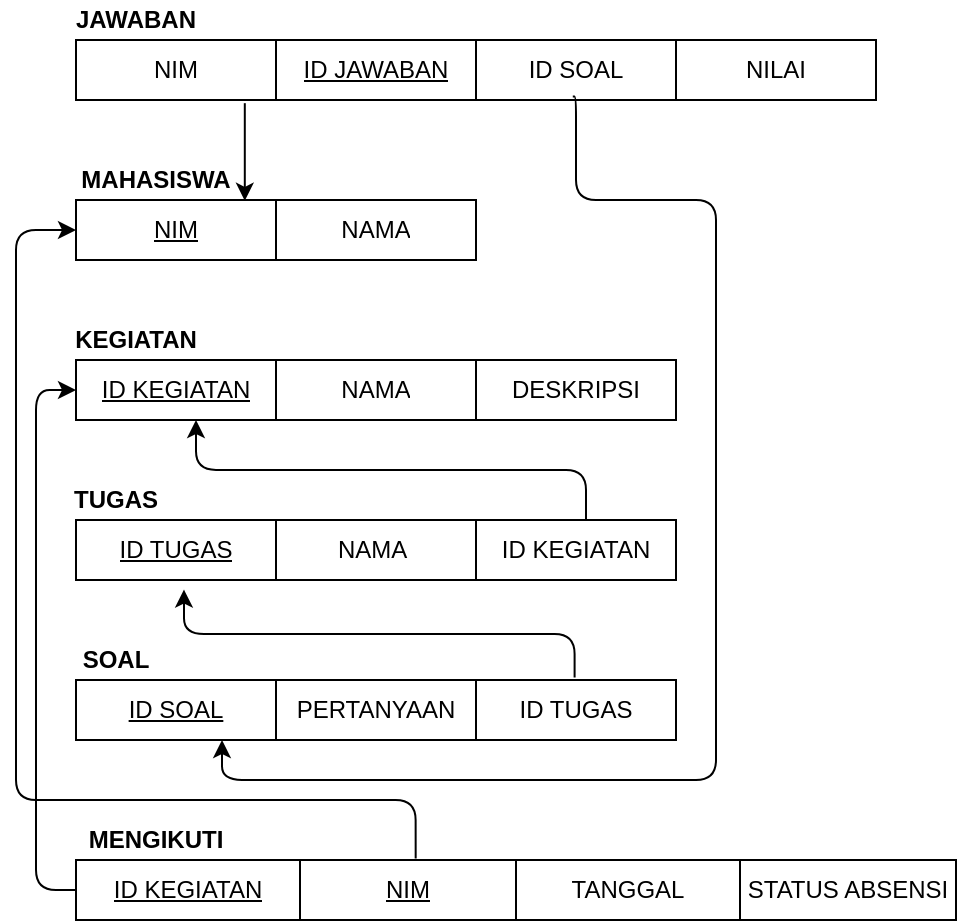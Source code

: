 <mxfile version="13.8.2" type="github">
  <diagram name="Page-1" id="c4acf3e9-155e-7222-9cf6-157b1a14988f">
    <mxGraphModel dx="1038" dy="580" grid="1" gridSize="10" guides="1" tooltips="1" connect="1" arrows="1" fold="1" page="1" pageScale="1" pageWidth="1200" pageHeight="1920" background="#ffffff" math="0" shadow="0">
      <root>
        <mxCell id="0" />
        <mxCell id="1" parent="0" />
        <mxCell id="n6CTJiY0W6eviaq9f81T-15" value="&lt;b&gt;JAWABAN&lt;/b&gt;" style="text;html=1;strokeColor=none;fillColor=none;align=center;verticalAlign=middle;whiteSpace=wrap;rounded=0;" parent="1" vertex="1">
          <mxGeometry x="50" y="270" width="40" height="20" as="geometry" />
        </mxCell>
        <mxCell id="n6CTJiY0W6eviaq9f81T-21" value="&lt;b&gt;MAHASISWA&lt;/b&gt;" style="text;html=1;strokeColor=none;fillColor=none;align=center;verticalAlign=middle;whiteSpace=wrap;rounded=0;" parent="1" vertex="1">
          <mxGeometry x="60" y="350" width="40" height="20" as="geometry" />
        </mxCell>
        <mxCell id="n6CTJiY0W6eviaq9f81T-16" value="" style="shape=table;html=1;whiteSpace=wrap;startSize=0;container=1;collapsible=0;childLayout=tableLayout;" parent="1" vertex="1">
          <mxGeometry x="40" y="370" width="200" height="30" as="geometry" />
        </mxCell>
        <mxCell id="n6CTJiY0W6eviaq9f81T-17" value="" style="shape=partialRectangle;html=1;whiteSpace=wrap;collapsible=0;dropTarget=0;pointerEvents=0;fillColor=none;top=0;left=0;bottom=0;right=0;points=[[0,0.5],[1,0.5]];portConstraint=eastwest;" parent="n6CTJiY0W6eviaq9f81T-16" vertex="1">
          <mxGeometry width="200" height="30" as="geometry" />
        </mxCell>
        <mxCell id="n6CTJiY0W6eviaq9f81T-18" value="&lt;u&gt;NIM&lt;/u&gt;" style="shape=partialRectangle;html=1;whiteSpace=wrap;connectable=0;fillColor=none;top=0;left=0;bottom=0;right=0;overflow=hidden;" parent="n6CTJiY0W6eviaq9f81T-17" vertex="1">
          <mxGeometry width="100" height="30" as="geometry" />
        </mxCell>
        <mxCell id="n6CTJiY0W6eviaq9f81T-20" value="NAMA" style="shape=partialRectangle;html=1;whiteSpace=wrap;connectable=0;fillColor=none;top=0;left=0;bottom=0;right=0;overflow=hidden;" parent="n6CTJiY0W6eviaq9f81T-17" vertex="1">
          <mxGeometry x="100" width="100" height="30" as="geometry" />
        </mxCell>
        <mxCell id="n6CTJiY0W6eviaq9f81T-1" value="" style="shape=table;html=1;whiteSpace=wrap;startSize=0;container=1;collapsible=0;childLayout=tableLayout;" parent="1" vertex="1">
          <mxGeometry x="40" y="290" width="400" height="30" as="geometry" />
        </mxCell>
        <mxCell id="n6CTJiY0W6eviaq9f81T-2" value="" style="shape=partialRectangle;html=1;whiteSpace=wrap;collapsible=0;dropTarget=0;pointerEvents=0;fillColor=none;top=0;left=0;bottom=0;right=0;points=[[0,0.5],[1,0.5]];portConstraint=eastwest;" parent="n6CTJiY0W6eviaq9f81T-1" vertex="1">
          <mxGeometry width="400" height="30" as="geometry" />
        </mxCell>
        <mxCell id="n6CTJiY0W6eviaq9f81T-3" value="NIM" style="shape=partialRectangle;html=1;whiteSpace=wrap;connectable=0;fillColor=none;top=0;left=0;bottom=0;right=0;overflow=hidden;" parent="n6CTJiY0W6eviaq9f81T-2" vertex="1">
          <mxGeometry width="100" height="30" as="geometry" />
        </mxCell>
        <mxCell id="n6CTJiY0W6eviaq9f81T-39" value="&lt;u&gt;ID JAWABAN&lt;/u&gt;" style="shape=partialRectangle;html=1;whiteSpace=wrap;connectable=0;fillColor=none;top=0;left=0;bottom=0;right=0;overflow=hidden;" parent="n6CTJiY0W6eviaq9f81T-2" vertex="1">
          <mxGeometry x="100" width="100" height="30" as="geometry" />
        </mxCell>
        <mxCell id="n6CTJiY0W6eviaq9f81T-40" value="ID SOAL" style="shape=partialRectangle;html=1;whiteSpace=wrap;connectable=0;fillColor=none;top=0;left=0;bottom=0;right=0;overflow=hidden;" parent="n6CTJiY0W6eviaq9f81T-2" vertex="1">
          <mxGeometry x="200" width="100" height="30" as="geometry" />
        </mxCell>
        <mxCell id="n6CTJiY0W6eviaq9f81T-41" value="NILAI" style="shape=partialRectangle;html=1;whiteSpace=wrap;connectable=0;fillColor=none;top=0;left=0;bottom=0;right=0;overflow=hidden;" parent="n6CTJiY0W6eviaq9f81T-2" vertex="1">
          <mxGeometry x="300" width="100" height="30" as="geometry" />
        </mxCell>
        <mxCell id="n6CTJiY0W6eviaq9f81T-23" value="" style="shape=table;html=1;whiteSpace=wrap;startSize=0;container=1;collapsible=0;childLayout=tableLayout;" parent="1" vertex="1">
          <mxGeometry x="40" y="450" width="300" height="30" as="geometry" />
        </mxCell>
        <mxCell id="n6CTJiY0W6eviaq9f81T-24" value="" style="shape=partialRectangle;html=1;whiteSpace=wrap;collapsible=0;dropTarget=0;pointerEvents=0;fillColor=none;top=0;left=0;bottom=0;right=0;points=[[0,0.5],[1,0.5]];portConstraint=eastwest;" parent="n6CTJiY0W6eviaq9f81T-23" vertex="1">
          <mxGeometry width="300" height="30" as="geometry" />
        </mxCell>
        <mxCell id="n6CTJiY0W6eviaq9f81T-25" value="&lt;u&gt;ID KEGIATAN&lt;/u&gt;" style="shape=partialRectangle;html=1;whiteSpace=wrap;connectable=0;fillColor=none;top=0;left=0;bottom=0;right=0;overflow=hidden;" parent="n6CTJiY0W6eviaq9f81T-24" vertex="1">
          <mxGeometry width="100" height="30" as="geometry" />
        </mxCell>
        <mxCell id="n6CTJiY0W6eviaq9f81T-26" value="NAMA" style="shape=partialRectangle;html=1;whiteSpace=wrap;connectable=0;fillColor=none;top=0;left=0;bottom=0;right=0;overflow=hidden;" parent="n6CTJiY0W6eviaq9f81T-24" vertex="1">
          <mxGeometry x="100" width="100" height="30" as="geometry" />
        </mxCell>
        <mxCell id="n6CTJiY0W6eviaq9f81T-38" value="DESKRIPSI" style="shape=partialRectangle;html=1;whiteSpace=wrap;connectable=0;fillColor=none;top=0;left=0;bottom=0;right=0;overflow=hidden;" parent="n6CTJiY0W6eviaq9f81T-24" vertex="1">
          <mxGeometry x="200" width="100" height="30" as="geometry" />
        </mxCell>
        <mxCell id="n6CTJiY0W6eviaq9f81T-27" value="" style="shape=table;html=1;whiteSpace=wrap;startSize=0;container=1;collapsible=0;childLayout=tableLayout;" parent="1" vertex="1">
          <mxGeometry x="40" y="530" width="300" height="30" as="geometry" />
        </mxCell>
        <mxCell id="n6CTJiY0W6eviaq9f81T-28" value="" style="shape=partialRectangle;html=1;whiteSpace=wrap;collapsible=0;dropTarget=0;pointerEvents=0;fillColor=none;top=0;left=0;bottom=0;right=0;points=[[0,0.5],[1,0.5]];portConstraint=eastwest;" parent="n6CTJiY0W6eviaq9f81T-27" vertex="1">
          <mxGeometry width="300" height="30" as="geometry" />
        </mxCell>
        <mxCell id="n6CTJiY0W6eviaq9f81T-29" value="&lt;u&gt;ID TUGAS&lt;/u&gt;" style="shape=partialRectangle;html=1;whiteSpace=wrap;connectable=0;fillColor=none;top=0;left=0;bottom=0;right=0;overflow=hidden;" parent="n6CTJiY0W6eviaq9f81T-28" vertex="1">
          <mxGeometry width="100" height="30" as="geometry" />
        </mxCell>
        <mxCell id="n6CTJiY0W6eviaq9f81T-30" value="NAMA&amp;nbsp;" style="shape=partialRectangle;html=1;whiteSpace=wrap;connectable=0;fillColor=none;top=0;left=0;bottom=0;right=0;overflow=hidden;" parent="n6CTJiY0W6eviaq9f81T-28" vertex="1">
          <mxGeometry x="100" width="100" height="30" as="geometry" />
        </mxCell>
        <mxCell id="n6CTJiY0W6eviaq9f81T-43" value="ID KEGIATAN" style="shape=partialRectangle;html=1;whiteSpace=wrap;connectable=0;fillColor=none;top=0;left=0;bottom=0;right=0;overflow=hidden;" parent="n6CTJiY0W6eviaq9f81T-28" vertex="1">
          <mxGeometry x="200" width="100" height="30" as="geometry" />
        </mxCell>
        <mxCell id="n6CTJiY0W6eviaq9f81T-31" value="" style="shape=table;html=1;whiteSpace=wrap;startSize=0;container=1;collapsible=0;childLayout=tableLayout;" parent="1" vertex="1">
          <mxGeometry x="40" y="610" width="300" height="30" as="geometry" />
        </mxCell>
        <mxCell id="n6CTJiY0W6eviaq9f81T-32" value="" style="shape=partialRectangle;html=1;whiteSpace=wrap;collapsible=0;dropTarget=0;pointerEvents=0;fillColor=none;top=0;left=0;bottom=0;right=0;points=[[0,0.5],[1,0.5]];portConstraint=eastwest;" parent="n6CTJiY0W6eviaq9f81T-31" vertex="1">
          <mxGeometry width="300" height="30" as="geometry" />
        </mxCell>
        <mxCell id="n6CTJiY0W6eviaq9f81T-33" value="&lt;u&gt;ID SOAL&lt;/u&gt;" style="shape=partialRectangle;html=1;whiteSpace=wrap;connectable=0;fillColor=none;top=0;left=0;bottom=0;right=0;overflow=hidden;" parent="n6CTJiY0W6eviaq9f81T-32" vertex="1">
          <mxGeometry width="100" height="30" as="geometry" />
        </mxCell>
        <mxCell id="n6CTJiY0W6eviaq9f81T-34" value="PERTANYAAN" style="shape=partialRectangle;html=1;whiteSpace=wrap;connectable=0;fillColor=none;top=0;left=0;bottom=0;right=0;overflow=hidden;" parent="n6CTJiY0W6eviaq9f81T-32" vertex="1">
          <mxGeometry x="100" width="100" height="30" as="geometry" />
        </mxCell>
        <mxCell id="n6CTJiY0W6eviaq9f81T-42" value="ID TUGAS" style="shape=partialRectangle;html=1;whiteSpace=wrap;connectable=0;fillColor=none;top=0;left=0;bottom=0;right=0;overflow=hidden;" parent="n6CTJiY0W6eviaq9f81T-32" vertex="1">
          <mxGeometry x="200" width="100" height="30" as="geometry" />
        </mxCell>
        <mxCell id="n6CTJiY0W6eviaq9f81T-35" value="&lt;b&gt;KEGIATAN&lt;/b&gt;" style="text;html=1;strokeColor=none;fillColor=none;align=center;verticalAlign=middle;whiteSpace=wrap;rounded=0;" parent="1" vertex="1">
          <mxGeometry x="50" y="430" width="40" height="20" as="geometry" />
        </mxCell>
        <mxCell id="n6CTJiY0W6eviaq9f81T-36" value="&lt;b&gt;TUGAS&lt;/b&gt;" style="text;html=1;strokeColor=none;fillColor=none;align=center;verticalAlign=middle;whiteSpace=wrap;rounded=0;" parent="1" vertex="1">
          <mxGeometry x="40" y="510" width="40" height="20" as="geometry" />
        </mxCell>
        <mxCell id="n6CTJiY0W6eviaq9f81T-37" value="&lt;b&gt;SOAL&lt;/b&gt;" style="text;html=1;strokeColor=none;fillColor=none;align=center;verticalAlign=middle;whiteSpace=wrap;rounded=0;" parent="1" vertex="1">
          <mxGeometry x="40" y="590" width="40" height="20" as="geometry" />
        </mxCell>
        <mxCell id="n6CTJiY0W6eviaq9f81T-44" value="" style="shape=table;html=1;whiteSpace=wrap;startSize=0;container=1;collapsible=0;childLayout=tableLayout;" parent="1" vertex="1">
          <mxGeometry x="40" y="700" width="440" height="30" as="geometry" />
        </mxCell>
        <mxCell id="n6CTJiY0W6eviaq9f81T-45" value="" style="shape=partialRectangle;html=1;whiteSpace=wrap;collapsible=0;dropTarget=0;pointerEvents=0;fillColor=none;top=0;left=0;bottom=0;right=0;points=[[0,0.5],[1,0.5]];portConstraint=eastwest;" parent="n6CTJiY0W6eviaq9f81T-44" vertex="1">
          <mxGeometry width="440" height="30" as="geometry" />
        </mxCell>
        <mxCell id="n6CTJiY0W6eviaq9f81T-46" value="&lt;u&gt;ID KEGIATAN&lt;/u&gt;" style="shape=partialRectangle;html=1;whiteSpace=wrap;connectable=0;fillColor=none;top=0;left=0;bottom=0;right=0;overflow=hidden;" parent="n6CTJiY0W6eviaq9f81T-45" vertex="1">
          <mxGeometry width="112" height="30" as="geometry" />
        </mxCell>
        <mxCell id="n6CTJiY0W6eviaq9f81T-47" value="&lt;u&gt;NIM&lt;/u&gt;" style="shape=partialRectangle;html=1;whiteSpace=wrap;connectable=0;fillColor=none;top=0;left=0;bottom=0;right=0;overflow=hidden;" parent="n6CTJiY0W6eviaq9f81T-45" vertex="1">
          <mxGeometry x="112" width="108" height="30" as="geometry" />
        </mxCell>
        <mxCell id="n6CTJiY0W6eviaq9f81T-48" value="TANGGAL" style="shape=partialRectangle;html=1;whiteSpace=wrap;connectable=0;fillColor=none;top=0;left=0;bottom=0;right=0;overflow=hidden;" parent="n6CTJiY0W6eviaq9f81T-45" vertex="1">
          <mxGeometry x="220" width="112" height="30" as="geometry" />
        </mxCell>
        <mxCell id="n6CTJiY0W6eviaq9f81T-49" value="STATUS ABSENSI" style="shape=partialRectangle;html=1;whiteSpace=wrap;connectable=0;fillColor=none;top=0;left=0;bottom=0;right=0;overflow=hidden;" parent="n6CTJiY0W6eviaq9f81T-45" vertex="1">
          <mxGeometry x="332" width="108" height="30" as="geometry" />
        </mxCell>
        <mxCell id="n6CTJiY0W6eviaq9f81T-50" value="&lt;b&gt;MENGIKUTI&lt;/b&gt;" style="text;html=1;strokeColor=none;fillColor=none;align=center;verticalAlign=middle;whiteSpace=wrap;rounded=0;" parent="1" vertex="1">
          <mxGeometry x="60" y="680" width="40" height="20" as="geometry" />
        </mxCell>
        <mxCell id="n6CTJiY0W6eviaq9f81T-52" value="" style="edgeStyle=segmentEdgeStyle;endArrow=classic;html=1;entryX=0;entryY=0.5;entryDx=0;entryDy=0;exitX=0;exitY=0.5;exitDx=0;exitDy=0;" parent="1" source="n6CTJiY0W6eviaq9f81T-45" target="n6CTJiY0W6eviaq9f81T-24" edge="1">
          <mxGeometry width="50" height="50" relative="1" as="geometry">
            <mxPoint x="250" y="560" as="sourcePoint" />
            <mxPoint x="300" y="510" as="targetPoint" />
            <Array as="points">
              <mxPoint x="20" y="715" />
              <mxPoint x="20" y="465" />
            </Array>
          </mxGeometry>
        </mxCell>
        <mxCell id="n6CTJiY0W6eviaq9f81T-53" value="" style="edgeStyle=segmentEdgeStyle;endArrow=classic;html=1;exitX=0.386;exitY=-0.027;exitDx=0;exitDy=0;exitPerimeter=0;entryX=0;entryY=0.5;entryDx=0;entryDy=0;" parent="1" source="n6CTJiY0W6eviaq9f81T-45" target="n6CTJiY0W6eviaq9f81T-17" edge="1">
          <mxGeometry width="50" height="50" relative="1" as="geometry">
            <mxPoint x="210" y="680" as="sourcePoint" />
            <mxPoint x="10" y="300" as="targetPoint" />
            <Array as="points">
              <mxPoint x="210" y="670" />
              <mxPoint x="10" y="670" />
              <mxPoint x="10" y="385" />
            </Array>
          </mxGeometry>
        </mxCell>
        <mxCell id="n6CTJiY0W6eviaq9f81T-54" value="" style="edgeStyle=elbowEdgeStyle;elbow=vertical;endArrow=classic;html=1;exitX=0.831;exitY=-0.04;exitDx=0;exitDy=0;exitPerimeter=0;entryX=0.18;entryY=1.16;entryDx=0;entryDy=0;entryPerimeter=0;" parent="1" source="n6CTJiY0W6eviaq9f81T-32" target="n6CTJiY0W6eviaq9f81T-28" edge="1">
          <mxGeometry width="50" height="50" relative="1" as="geometry">
            <mxPoint x="250" y="560" as="sourcePoint" />
            <mxPoint x="300" y="510" as="targetPoint" />
          </mxGeometry>
        </mxCell>
        <mxCell id="n6CTJiY0W6eviaq9f81T-55" value="" style="edgeStyle=elbowEdgeStyle;elbow=vertical;endArrow=classic;html=1;entryX=0.18;entryY=1.16;entryDx=0;entryDy=0;entryPerimeter=0;" parent="1" edge="1">
          <mxGeometry width="50" height="50" relative="1" as="geometry">
            <mxPoint x="295" y="530" as="sourcePoint" />
            <mxPoint x="100" y="480.0" as="targetPoint" />
          </mxGeometry>
        </mxCell>
        <mxCell id="Z-SGaBmdzYlAAI8sMbd_-2" value="" style="edgeStyle=segmentEdgeStyle;endArrow=classic;html=1;exitX=0.621;exitY=0.94;exitDx=0;exitDy=0;exitPerimeter=0;" edge="1" parent="1" source="n6CTJiY0W6eviaq9f81T-2">
          <mxGeometry width="50" height="50" relative="1" as="geometry">
            <mxPoint x="500" y="500" as="sourcePoint" />
            <mxPoint x="113" y="640" as="targetPoint" />
            <Array as="points">
              <mxPoint x="290" y="318" />
              <mxPoint x="290" y="370" />
              <mxPoint x="360" y="370" />
              <mxPoint x="360" y="660" />
              <mxPoint x="113" y="660" />
            </Array>
          </mxGeometry>
        </mxCell>
        <mxCell id="Z-SGaBmdzYlAAI8sMbd_-3" value="" style="endArrow=classic;html=1;exitX=0.211;exitY=1.053;exitDx=0;exitDy=0;exitPerimeter=0;entryX=0.422;entryY=0.013;entryDx=0;entryDy=0;entryPerimeter=0;" edge="1" parent="1" source="n6CTJiY0W6eviaq9f81T-2" target="n6CTJiY0W6eviaq9f81T-17">
          <mxGeometry width="50" height="50" relative="1" as="geometry">
            <mxPoint x="500" y="500" as="sourcePoint" />
            <mxPoint x="550" y="450" as="targetPoint" />
          </mxGeometry>
        </mxCell>
      </root>
    </mxGraphModel>
  </diagram>
</mxfile>
